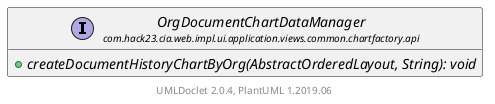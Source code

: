 @startuml
    set namespaceSeparator none
    hide empty fields
    hide empty methods

    interface "<size:14>OrgDocumentChartDataManager\n<size:10>com.hack23.cia.web.impl.ui.application.views.common.chartfactory.api" as com.hack23.cia.web.impl.ui.application.views.common.chartfactory.api.OrgDocumentChartDataManager [[OrgDocumentChartDataManager.html]] {
        {abstract} +createDocumentHistoryChartByOrg(AbstractOrderedLayout, String): void
    }

    center footer UMLDoclet 2.0.4, PlantUML 1.2019.06
@enduml
